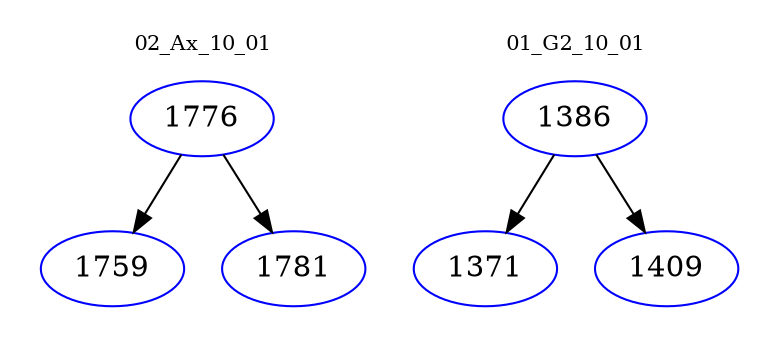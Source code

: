 digraph{
subgraph cluster_0 {
color = white
label = "02_Ax_10_01";
fontsize=10;
T0_1776 [label="1776", color="blue"]
T0_1776 -> T0_1759 [color="black"]
T0_1759 [label="1759", color="blue"]
T0_1776 -> T0_1781 [color="black"]
T0_1781 [label="1781", color="blue"]
}
subgraph cluster_1 {
color = white
label = "01_G2_10_01";
fontsize=10;
T1_1386 [label="1386", color="blue"]
T1_1386 -> T1_1371 [color="black"]
T1_1371 [label="1371", color="blue"]
T1_1386 -> T1_1409 [color="black"]
T1_1409 [label="1409", color="blue"]
}
}
